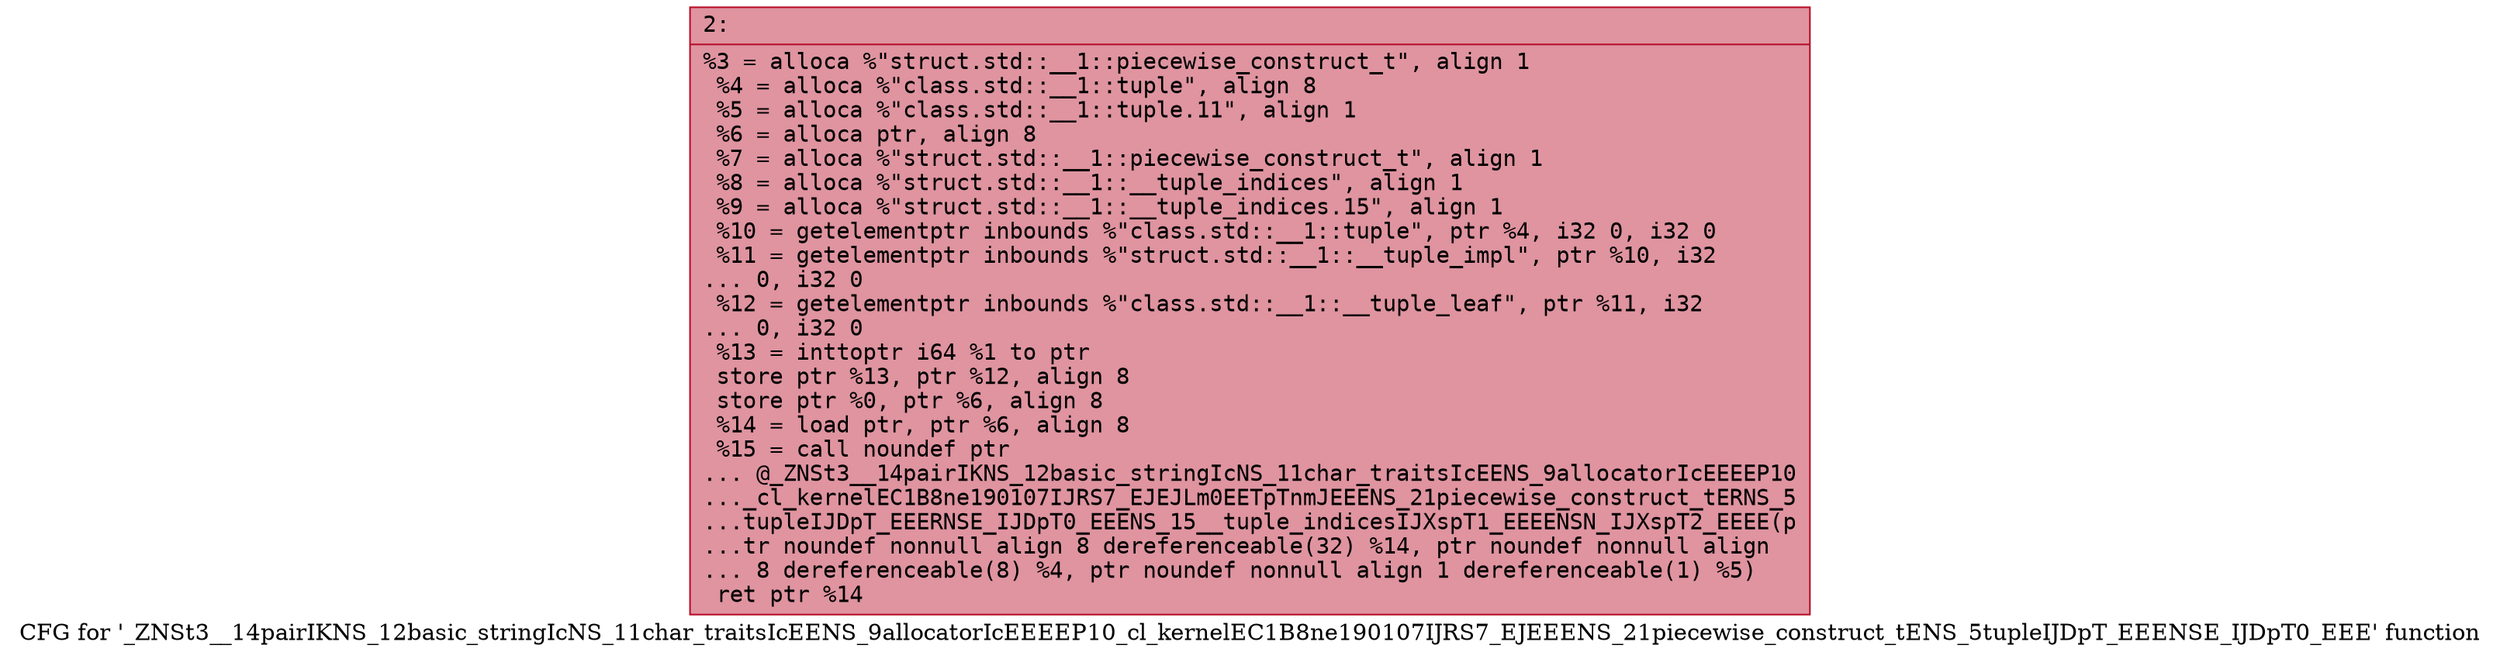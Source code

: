 digraph "CFG for '_ZNSt3__14pairIKNS_12basic_stringIcNS_11char_traitsIcEENS_9allocatorIcEEEEP10_cl_kernelEC1B8ne190107IJRS7_EJEEENS_21piecewise_construct_tENS_5tupleIJDpT_EEENSE_IJDpT0_EEE' function" {
	label="CFG for '_ZNSt3__14pairIKNS_12basic_stringIcNS_11char_traitsIcEENS_9allocatorIcEEEEP10_cl_kernelEC1B8ne190107IJRS7_EJEEENS_21piecewise_construct_tENS_5tupleIJDpT_EEENSE_IJDpT0_EEE' function";

	Node0x60000139e620 [shape=record,color="#b70d28ff", style=filled, fillcolor="#b70d2870" fontname="Courier",label="{2:\l|  %3 = alloca %\"struct.std::__1::piecewise_construct_t\", align 1\l  %4 = alloca %\"class.std::__1::tuple\", align 8\l  %5 = alloca %\"class.std::__1::tuple.11\", align 1\l  %6 = alloca ptr, align 8\l  %7 = alloca %\"struct.std::__1::piecewise_construct_t\", align 1\l  %8 = alloca %\"struct.std::__1::__tuple_indices\", align 1\l  %9 = alloca %\"struct.std::__1::__tuple_indices.15\", align 1\l  %10 = getelementptr inbounds %\"class.std::__1::tuple\", ptr %4, i32 0, i32 0\l  %11 = getelementptr inbounds %\"struct.std::__1::__tuple_impl\", ptr %10, i32\l... 0, i32 0\l  %12 = getelementptr inbounds %\"class.std::__1::__tuple_leaf\", ptr %11, i32\l... 0, i32 0\l  %13 = inttoptr i64 %1 to ptr\l  store ptr %13, ptr %12, align 8\l  store ptr %0, ptr %6, align 8\l  %14 = load ptr, ptr %6, align 8\l  %15 = call noundef ptr\l... @_ZNSt3__14pairIKNS_12basic_stringIcNS_11char_traitsIcEENS_9allocatorIcEEEEP10\l..._cl_kernelEC1B8ne190107IJRS7_EJEJLm0EETpTnmJEEENS_21piecewise_construct_tERNS_5\l...tupleIJDpT_EEERNSE_IJDpT0_EEENS_15__tuple_indicesIJXspT1_EEEENSN_IJXspT2_EEEE(p\l...tr noundef nonnull align 8 dereferenceable(32) %14, ptr noundef nonnull align\l... 8 dereferenceable(8) %4, ptr noundef nonnull align 1 dereferenceable(1) %5)\l  ret ptr %14\l}"];
}
